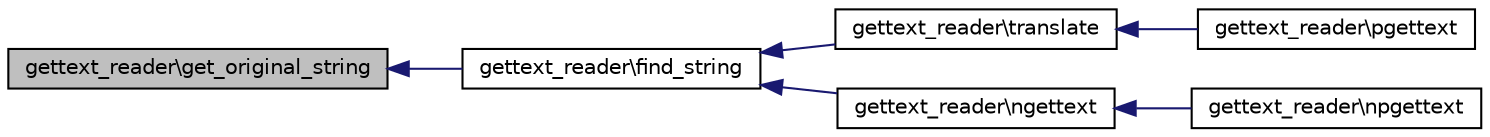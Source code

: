 digraph G
{
  edge [fontname="Helvetica",fontsize="10",labelfontname="Helvetica",labelfontsize="10"];
  node [fontname="Helvetica",fontsize="10",shape=record];
  rankdir="LR";
  Node1 [label="gettext_reader\\get_original_string",height=0.2,width=0.4,color="black", fillcolor="grey75", style="filled" fontcolor="black"];
  Node1 -> Node2 [dir="back",color="midnightblue",fontsize="10",style="solid",fontname="Helvetica"];
  Node2 [label="gettext_reader\\find_string",height=0.2,width=0.4,color="black", fillcolor="white", style="filled",URL="$classgettext__reader.html#a1ad27cb6d28b547d7016c676b626cf2c",tooltip="Binary search for string."];
  Node2 -> Node3 [dir="back",color="midnightblue",fontsize="10",style="solid",fontname="Helvetica"];
  Node3 [label="gettext_reader\\translate",height=0.2,width=0.4,color="black", fillcolor="white", style="filled",URL="$classgettext__reader.html#a9ed4a4a68fcfa7a15b4bfd5382b97884",tooltip="Translates a string."];
  Node3 -> Node4 [dir="back",color="midnightblue",fontsize="10",style="solid",fontname="Helvetica"];
  Node4 [label="gettext_reader\\pgettext",height=0.2,width=0.4,color="black", fillcolor="white", style="filled",URL="$classgettext__reader.html#aa83399cb9f852744ec4e18b595300045"];
  Node2 -> Node5 [dir="back",color="midnightblue",fontsize="10",style="solid",fontname="Helvetica"];
  Node5 [label="gettext_reader\\ngettext",height=0.2,width=0.4,color="black", fillcolor="white", style="filled",URL="$classgettext__reader.html#a68ca60ca885de611b4c33975f79c539c",tooltip="Plural version of gettext."];
  Node5 -> Node6 [dir="back",color="midnightblue",fontsize="10",style="solid",fontname="Helvetica"];
  Node6 [label="gettext_reader\\npgettext",height=0.2,width=0.4,color="black", fillcolor="white", style="filled",URL="$classgettext__reader.html#a066d74e3d58be5e86c2516280df9f965"];
}
